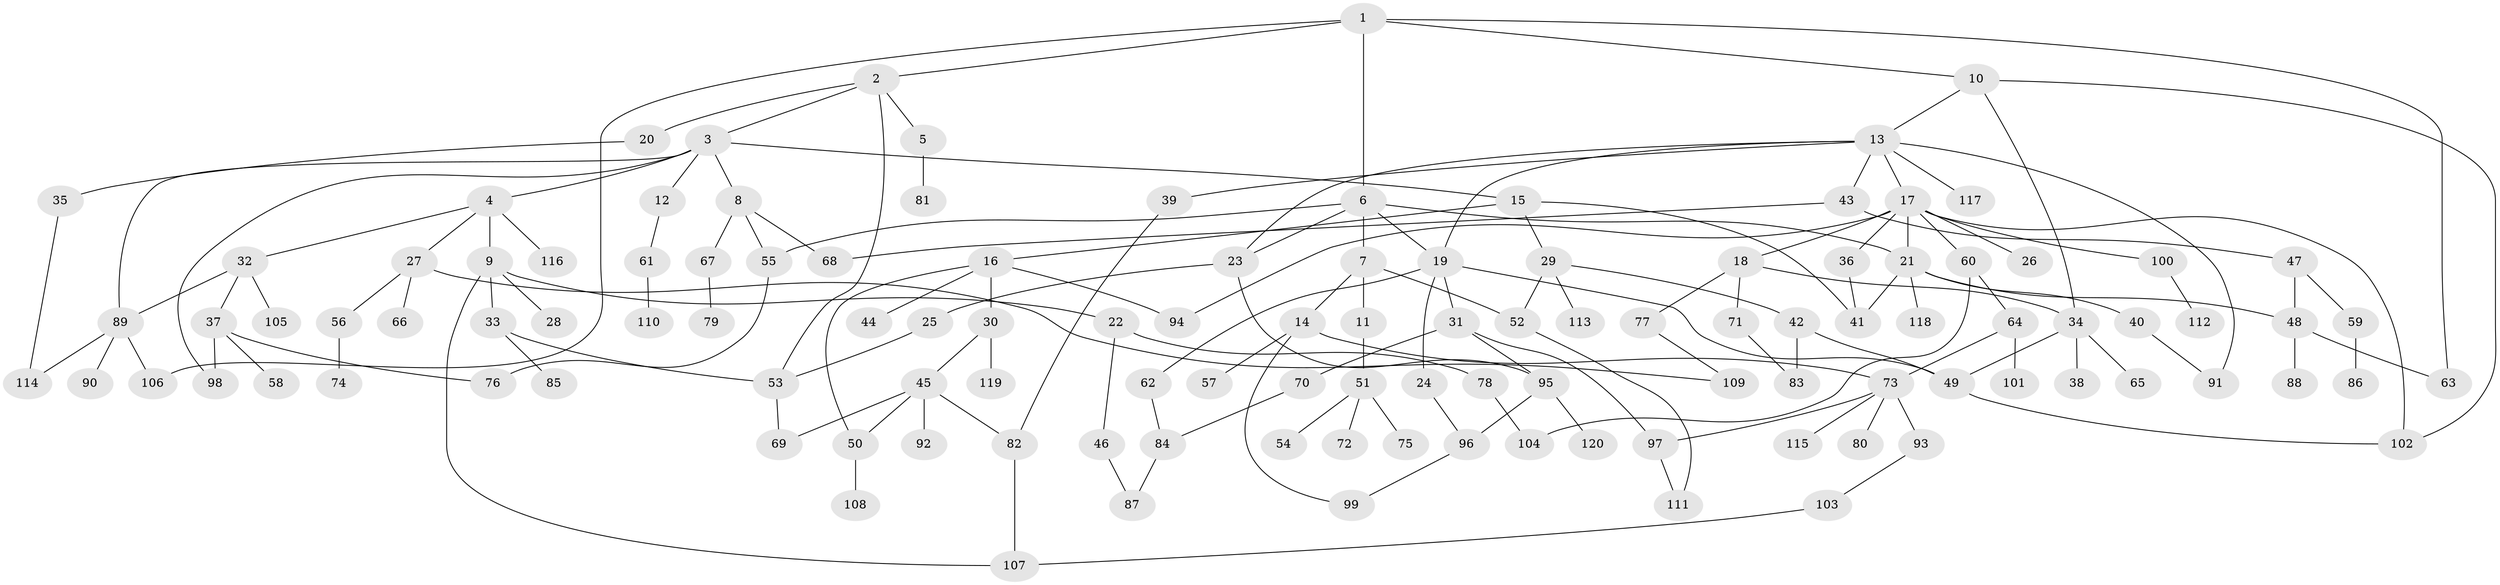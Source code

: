 // Generated by graph-tools (version 1.1) at 2025/25/03/09/25 03:25:26]
// undirected, 120 vertices, 159 edges
graph export_dot {
graph [start="1"]
  node [color=gray90,style=filled];
  1;
  2;
  3;
  4;
  5;
  6;
  7;
  8;
  9;
  10;
  11;
  12;
  13;
  14;
  15;
  16;
  17;
  18;
  19;
  20;
  21;
  22;
  23;
  24;
  25;
  26;
  27;
  28;
  29;
  30;
  31;
  32;
  33;
  34;
  35;
  36;
  37;
  38;
  39;
  40;
  41;
  42;
  43;
  44;
  45;
  46;
  47;
  48;
  49;
  50;
  51;
  52;
  53;
  54;
  55;
  56;
  57;
  58;
  59;
  60;
  61;
  62;
  63;
  64;
  65;
  66;
  67;
  68;
  69;
  70;
  71;
  72;
  73;
  74;
  75;
  76;
  77;
  78;
  79;
  80;
  81;
  82;
  83;
  84;
  85;
  86;
  87;
  88;
  89;
  90;
  91;
  92;
  93;
  94;
  95;
  96;
  97;
  98;
  99;
  100;
  101;
  102;
  103;
  104;
  105;
  106;
  107;
  108;
  109;
  110;
  111;
  112;
  113;
  114;
  115;
  116;
  117;
  118;
  119;
  120;
  1 -- 2;
  1 -- 6;
  1 -- 10;
  1 -- 106;
  1 -- 63;
  2 -- 3;
  2 -- 5;
  2 -- 20;
  2 -- 53;
  3 -- 4;
  3 -- 8;
  3 -- 12;
  3 -- 15;
  3 -- 98;
  3 -- 89;
  4 -- 9;
  4 -- 27;
  4 -- 32;
  4 -- 116;
  5 -- 81;
  6 -- 7;
  6 -- 21;
  6 -- 55;
  6 -- 23;
  6 -- 19;
  7 -- 11;
  7 -- 14;
  7 -- 52;
  8 -- 67;
  8 -- 68;
  8 -- 55;
  9 -- 22;
  9 -- 28;
  9 -- 33;
  9 -- 107;
  10 -- 13;
  10 -- 102;
  10 -- 34;
  11 -- 51;
  12 -- 61;
  13 -- 17;
  13 -- 19;
  13 -- 23;
  13 -- 39;
  13 -- 43;
  13 -- 91;
  13 -- 117;
  14 -- 57;
  14 -- 73;
  14 -- 99;
  15 -- 16;
  15 -- 29;
  15 -- 41;
  16 -- 30;
  16 -- 44;
  16 -- 50;
  16 -- 94;
  17 -- 18;
  17 -- 26;
  17 -- 36;
  17 -- 60;
  17 -- 94;
  17 -- 100;
  17 -- 102;
  17 -- 21;
  18 -- 34;
  18 -- 71;
  18 -- 77;
  19 -- 24;
  19 -- 31;
  19 -- 62;
  19 -- 49;
  20 -- 35;
  21 -- 40;
  21 -- 48;
  21 -- 118;
  21 -- 41;
  22 -- 46;
  22 -- 78;
  23 -- 25;
  23 -- 95;
  24 -- 96;
  25 -- 53;
  27 -- 56;
  27 -- 66;
  27 -- 109;
  29 -- 42;
  29 -- 113;
  29 -- 52;
  30 -- 45;
  30 -- 119;
  31 -- 70;
  31 -- 95;
  31 -- 97;
  32 -- 37;
  32 -- 89;
  32 -- 105;
  33 -- 53;
  33 -- 85;
  34 -- 38;
  34 -- 49;
  34 -- 65;
  35 -- 114;
  36 -- 41;
  37 -- 58;
  37 -- 76;
  37 -- 98;
  39 -- 82;
  40 -- 91;
  42 -- 49;
  42 -- 83;
  43 -- 47;
  43 -- 68;
  45 -- 82;
  45 -- 92;
  45 -- 50;
  45 -- 69;
  46 -- 87;
  47 -- 59;
  47 -- 48;
  48 -- 63;
  48 -- 88;
  49 -- 102;
  50 -- 108;
  51 -- 54;
  51 -- 72;
  51 -- 75;
  52 -- 111;
  53 -- 69;
  55 -- 76;
  56 -- 74;
  59 -- 86;
  60 -- 64;
  60 -- 104;
  61 -- 110;
  62 -- 84;
  64 -- 73;
  64 -- 101;
  67 -- 79;
  70 -- 84;
  71 -- 83;
  73 -- 80;
  73 -- 93;
  73 -- 115;
  73 -- 97;
  77 -- 109;
  78 -- 104;
  82 -- 107;
  84 -- 87;
  89 -- 90;
  89 -- 114;
  89 -- 106;
  93 -- 103;
  95 -- 96;
  95 -- 120;
  96 -- 99;
  97 -- 111;
  100 -- 112;
  103 -- 107;
}

